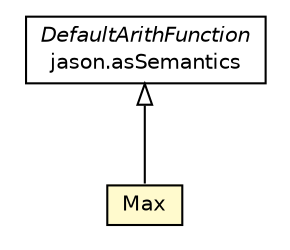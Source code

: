 #!/usr/local/bin/dot
#
# Class diagram 
# Generated by UMLGraph version R5_6_6-1-g9240c4 (http://www.umlgraph.org/)
#

digraph G {
	edge [fontname="Helvetica",fontsize=10,labelfontname="Helvetica",labelfontsize=10];
	node [fontname="Helvetica",fontsize=10,shape=plaintext];
	nodesep=0.25;
	ranksep=0.5;
	// jason.asSemantics.DefaultArithFunction
	c33324 [label=<<table title="jason.asSemantics.DefaultArithFunction" border="0" cellborder="1" cellspacing="0" cellpadding="2" port="p" href="../asSemantics/DefaultArithFunction.html">
		<tr><td><table border="0" cellspacing="0" cellpadding="1">
<tr><td align="center" balign="center"><font face="Helvetica-Oblique"> DefaultArithFunction </font></td></tr>
<tr><td align="center" balign="center"> jason.asSemantics </td></tr>
		</table></td></tr>
		</table>>, URL="../asSemantics/DefaultArithFunction.html", fontname="Helvetica", fontcolor="black", fontsize=10.0];
	// jason.functions.Max
	c33425 [label=<<table title="jason.functions.Max" border="0" cellborder="1" cellspacing="0" cellpadding="2" port="p" bgcolor="lemonChiffon" href="./Max.html">
		<tr><td><table border="0" cellspacing="0" cellpadding="1">
<tr><td align="center" balign="center"> Max </td></tr>
		</table></td></tr>
		</table>>, URL="./Max.html", fontname="Helvetica", fontcolor="black", fontsize=10.0];
	//jason.functions.Max extends jason.asSemantics.DefaultArithFunction
	c33324:p -> c33425:p [dir=back,arrowtail=empty];
}

